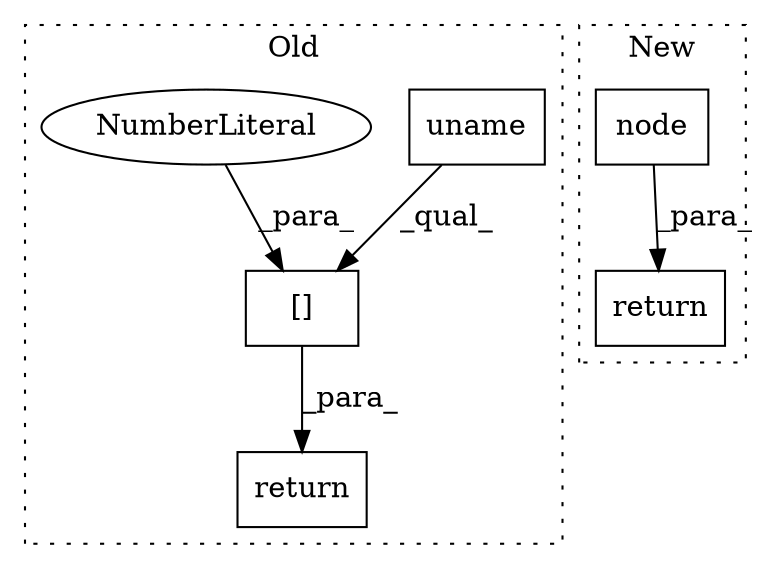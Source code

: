 digraph G {
subgraph cluster0 {
1 [label="uname" a="32" s="9739" l="7" shape="box"];
4 [label="[]" a="2" s="9736,9748" l="11,1" shape="box"];
5 [label="NumberLiteral" a="34" s="9747" l="1" shape="ellipse"];
6 [label="return" a="41" s="9729" l="7" shape="box"];
label = "Old";
style="dotted";
}
subgraph cluster1 {
2 [label="return" a="41" s="9741" l="7" shape="box"];
3 [label="node" a="32" s="9757" l="6" shape="box"];
label = "New";
style="dotted";
}
1 -> 4 [label="_qual_"];
3 -> 2 [label="_para_"];
4 -> 6 [label="_para_"];
5 -> 4 [label="_para_"];
}